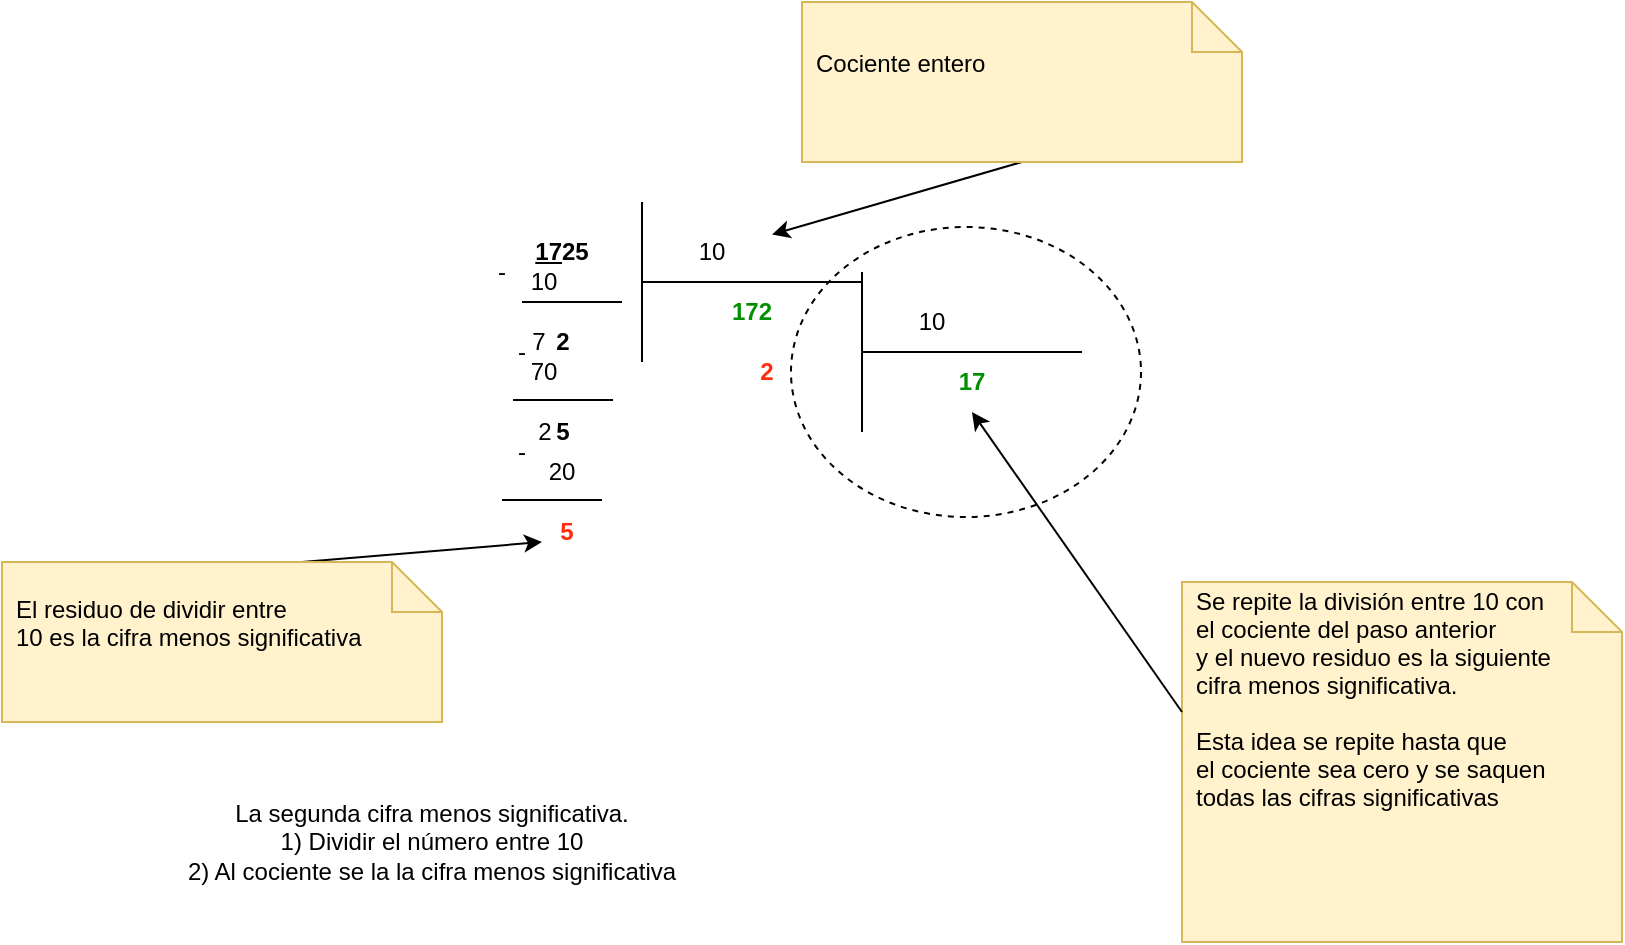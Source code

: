 <mxfile version="24.7.17">
  <diagram name="Page-1" id="oOQyECgegCbjC6rX9ri6">
    <mxGraphModel dx="737" dy="365" grid="1" gridSize="10" guides="1" tooltips="1" connect="1" arrows="1" fold="1" page="1" pageScale="1" pageWidth="850" pageHeight="1100" math="0" shadow="0">
      <root>
        <mxCell id="0" />
        <mxCell id="1" parent="0" />
        <mxCell id="Xo_48Wn3REnxUdT8pBd--1" value="" style="endArrow=none;html=1;rounded=0;" parent="1" edge="1">
          <mxGeometry width="50" height="50" relative="1" as="geometry">
            <mxPoint x="390" y="200" as="sourcePoint" />
            <mxPoint x="390" y="120" as="targetPoint" />
          </mxGeometry>
        </mxCell>
        <mxCell id="Xo_48Wn3REnxUdT8pBd--2" value="" style="endArrow=none;html=1;rounded=0;" parent="1" source="Xo_48Wn3REnxUdT8pBd--5" edge="1">
          <mxGeometry width="50" height="50" relative="1" as="geometry">
            <mxPoint x="390" y="160" as="sourcePoint" />
            <mxPoint x="500" y="160" as="targetPoint" />
          </mxGeometry>
        </mxCell>
        <mxCell id="Xo_48Wn3REnxUdT8pBd--3" value="&lt;b&gt;&lt;u&gt;17&lt;/u&gt;25&lt;/b&gt;" style="text;html=1;align=center;verticalAlign=middle;whiteSpace=wrap;rounded=0;" parent="1" vertex="1">
          <mxGeometry x="320" y="130" width="60" height="30" as="geometry" />
        </mxCell>
        <mxCell id="Xo_48Wn3REnxUdT8pBd--4" value="10" style="text;html=1;align=center;verticalAlign=middle;whiteSpace=wrap;rounded=0;" parent="1" vertex="1">
          <mxGeometry x="395" y="130" width="60" height="30" as="geometry" />
        </mxCell>
        <mxCell id="Xo_48Wn3REnxUdT8pBd--6" value="" style="endArrow=none;html=1;rounded=0;" parent="1" target="Xo_48Wn3REnxUdT8pBd--5" edge="1">
          <mxGeometry width="50" height="50" relative="1" as="geometry">
            <mxPoint x="390" y="160" as="sourcePoint" />
            <mxPoint x="500" y="160" as="targetPoint" />
          </mxGeometry>
        </mxCell>
        <mxCell id="Xo_48Wn3REnxUdT8pBd--5" value="&lt;font color=&quot;#008f00&quot;&gt;&lt;b&gt;172&lt;/b&gt;&lt;/font&gt;" style="text;html=1;align=center;verticalAlign=middle;whiteSpace=wrap;rounded=0;" parent="1" vertex="1">
          <mxGeometry x="390" y="160" width="110" height="30" as="geometry" />
        </mxCell>
        <mxCell id="Xo_48Wn3REnxUdT8pBd--7" value="" style="endArrow=none;html=1;rounded=0;exitX=0;exitY=0;exitDx=0;exitDy=0;entryX=1;entryY=0;entryDx=0;entryDy=0;" parent="1" source="Xo_48Wn3REnxUdT8pBd--5" target="Xo_48Wn3REnxUdT8pBd--5" edge="1">
          <mxGeometry width="50" height="50" relative="1" as="geometry">
            <mxPoint x="530" y="240" as="sourcePoint" />
            <mxPoint x="580" y="190" as="targetPoint" />
          </mxGeometry>
        </mxCell>
        <mxCell id="Xo_48Wn3REnxUdT8pBd--8" value="10" style="text;html=1;align=center;verticalAlign=middle;whiteSpace=wrap;rounded=0;" parent="1" vertex="1">
          <mxGeometry x="311" y="145" width="60" height="30" as="geometry" />
        </mxCell>
        <mxCell id="Xo_48Wn3REnxUdT8pBd--9" value="" style="endArrow=none;html=1;rounded=0;" parent="1" edge="1">
          <mxGeometry width="50" height="50" relative="1" as="geometry">
            <mxPoint x="330" y="170" as="sourcePoint" />
            <mxPoint x="380" y="170" as="targetPoint" />
          </mxGeometry>
        </mxCell>
        <mxCell id="Xo_48Wn3REnxUdT8pBd--10" value="-" style="text;html=1;align=center;verticalAlign=middle;whiteSpace=wrap;rounded=0;" parent="1" vertex="1">
          <mxGeometry x="300" y="140" width="40" height="30" as="geometry" />
        </mxCell>
        <mxCell id="Xo_48Wn3REnxUdT8pBd--14" value="7" style="text;html=1;align=center;verticalAlign=middle;whiteSpace=wrap;rounded=0;" parent="1" vertex="1">
          <mxGeometry x="325.5" y="175" width="24.5" height="30" as="geometry" />
        </mxCell>
        <mxCell id="Xo_48Wn3REnxUdT8pBd--17" value="&lt;b&gt;2&lt;/b&gt;" style="text;html=1;align=center;verticalAlign=middle;whiteSpace=wrap;rounded=0;" parent="1" vertex="1">
          <mxGeometry x="337.75" y="175" width="24.5" height="30" as="geometry" />
        </mxCell>
        <mxCell id="Xo_48Wn3REnxUdT8pBd--18" value="70" style="text;html=1;align=center;verticalAlign=middle;whiteSpace=wrap;rounded=0;" parent="1" vertex="1">
          <mxGeometry x="311" y="190" width="60" height="30" as="geometry" />
        </mxCell>
        <mxCell id="Xo_48Wn3REnxUdT8pBd--19" value="" style="endArrow=none;html=1;rounded=0;" parent="1" edge="1">
          <mxGeometry width="50" height="50" relative="1" as="geometry">
            <mxPoint x="325.5" y="219" as="sourcePoint" />
            <mxPoint x="375.5" y="219" as="targetPoint" />
          </mxGeometry>
        </mxCell>
        <mxCell id="Xo_48Wn3REnxUdT8pBd--20" value="2" style="text;html=1;align=center;verticalAlign=middle;whiteSpace=wrap;rounded=0;" parent="1" vertex="1">
          <mxGeometry x="328.75" y="220" width="24.5" height="30" as="geometry" />
        </mxCell>
        <mxCell id="Xo_48Wn3REnxUdT8pBd--22" value="&lt;b&gt;5&lt;/b&gt;" style="text;html=1;align=center;verticalAlign=middle;whiteSpace=wrap;rounded=0;" parent="1" vertex="1">
          <mxGeometry x="337.75" y="220" width="24.5" height="30" as="geometry" />
        </mxCell>
        <mxCell id="Xo_48Wn3REnxUdT8pBd--23" value="20" style="text;html=1;align=center;verticalAlign=middle;whiteSpace=wrap;rounded=0;" parent="1" vertex="1">
          <mxGeometry x="320" y="240" width="60" height="30" as="geometry" />
        </mxCell>
        <mxCell id="Xo_48Wn3REnxUdT8pBd--24" value="" style="endArrow=none;html=1;rounded=0;" parent="1" edge="1">
          <mxGeometry width="50" height="50" relative="1" as="geometry">
            <mxPoint x="320" y="269" as="sourcePoint" />
            <mxPoint x="370" y="269" as="targetPoint" />
          </mxGeometry>
        </mxCell>
        <mxCell id="Xo_48Wn3REnxUdT8pBd--25" value="&lt;b&gt;&lt;font color=&quot;#ff2d0d&quot;&gt;5&lt;/font&gt;&lt;/b&gt;" style="text;html=1;align=center;verticalAlign=middle;whiteSpace=wrap;rounded=0;" parent="1" vertex="1">
          <mxGeometry x="340" y="270" width="24.5" height="30" as="geometry" />
        </mxCell>
        <mxCell id="Xo_48Wn3REnxUdT8pBd--26" value="-" style="text;html=1;align=center;verticalAlign=middle;whiteSpace=wrap;rounded=0;" parent="1" vertex="1">
          <mxGeometry x="310" y="180" width="40" height="30" as="geometry" />
        </mxCell>
        <mxCell id="Xo_48Wn3REnxUdT8pBd--27" value="-" style="text;html=1;align=center;verticalAlign=middle;whiteSpace=wrap;rounded=0;" parent="1" vertex="1">
          <mxGeometry x="310" y="230" width="40" height="30" as="geometry" />
        </mxCell>
        <mxCell id="Xo_48Wn3REnxUdT8pBd--28" value="" style="endArrow=classic;html=1;rounded=0;" parent="1" edge="1">
          <mxGeometry width="50" height="50" relative="1" as="geometry">
            <mxPoint x="220" y="300" as="sourcePoint" />
            <mxPoint x="340" y="290" as="targetPoint" />
          </mxGeometry>
        </mxCell>
        <mxCell id="Xo_48Wn3REnxUdT8pBd--29" value="" style="shape=note2;boundedLbl=1;whiteSpace=wrap;html=1;size=25;verticalAlign=top;align=center;fillColor=#fff2cc;strokeColor=#d6b656;" parent="1" vertex="1">
          <mxGeometry x="70" y="300" width="220" height="80" as="geometry" />
        </mxCell>
        <mxCell id="Xo_48Wn3REnxUdT8pBd--30" value="El residuo de dividir entre &#xa;10 es la cifra menos significativa " style="resizeWidth=1;part=1;strokeColor=none;fillColor=none;align=left;spacingLeft=5;" parent="Xo_48Wn3REnxUdT8pBd--29" vertex="1">
          <mxGeometry width="180" height="60" relative="1" as="geometry" />
        </mxCell>
        <mxCell id="Xo_48Wn3REnxUdT8pBd--31" value="La segunda cifra menos significativa.&lt;div&gt;1) Dividir el número entre 10&lt;/div&gt;&lt;div&gt;2) Al cociente se la la cifra menos significativa&lt;/div&gt;" style="text;html=1;align=center;verticalAlign=middle;whiteSpace=wrap;rounded=0;" parent="1" vertex="1">
          <mxGeometry x="130" y="390" width="310" height="100" as="geometry" />
        </mxCell>
        <mxCell id="Xo_48Wn3REnxUdT8pBd--32" value="" style="endArrow=classic;html=1;rounded=0;exitX=0.5;exitY=1;exitDx=0;exitDy=0;exitPerimeter=0;" parent="1" source="Xo_48Wn3REnxUdT8pBd--33" target="Xo_48Wn3REnxUdT8pBd--4" edge="1">
          <mxGeometry width="50" height="50" relative="1" as="geometry">
            <mxPoint x="500" y="250" as="sourcePoint" />
            <mxPoint x="520" y="240" as="targetPoint" />
          </mxGeometry>
        </mxCell>
        <mxCell id="Xo_48Wn3REnxUdT8pBd--33" value="" style="shape=note2;boundedLbl=1;whiteSpace=wrap;html=1;size=25;verticalAlign=top;align=center;fillColor=#fff2cc;strokeColor=#d6b656;" parent="1" vertex="1">
          <mxGeometry x="470" y="20" width="220" height="80" as="geometry" />
        </mxCell>
        <mxCell id="Xo_48Wn3REnxUdT8pBd--34" value="Cociente entero" style="resizeWidth=1;part=1;strokeColor=none;fillColor=none;align=left;spacingLeft=5;" parent="Xo_48Wn3REnxUdT8pBd--33" vertex="1">
          <mxGeometry width="180" height="60" relative="1" as="geometry" />
        </mxCell>
        <mxCell id="hj_b9ohx-AZNkR4eY5d1-1" value="" style="endArrow=none;html=1;rounded=0;" edge="1" parent="1">
          <mxGeometry width="50" height="50" relative="1" as="geometry">
            <mxPoint x="500" y="235" as="sourcePoint" />
            <mxPoint x="500" y="155" as="targetPoint" />
          </mxGeometry>
        </mxCell>
        <mxCell id="hj_b9ohx-AZNkR4eY5d1-2" value="" style="endArrow=none;html=1;rounded=0;" edge="1" parent="1" source="hj_b9ohx-AZNkR4eY5d1-5">
          <mxGeometry width="50" height="50" relative="1" as="geometry">
            <mxPoint x="500" y="195" as="sourcePoint" />
            <mxPoint x="610" y="195" as="targetPoint" />
          </mxGeometry>
        </mxCell>
        <mxCell id="hj_b9ohx-AZNkR4eY5d1-3" value="10" style="text;html=1;align=center;verticalAlign=middle;whiteSpace=wrap;rounded=0;" vertex="1" parent="1">
          <mxGeometry x="505" y="165" width="60" height="30" as="geometry" />
        </mxCell>
        <mxCell id="hj_b9ohx-AZNkR4eY5d1-4" value="" style="endArrow=none;html=1;rounded=0;" edge="1" parent="1" target="hj_b9ohx-AZNkR4eY5d1-5">
          <mxGeometry width="50" height="50" relative="1" as="geometry">
            <mxPoint x="500" y="195" as="sourcePoint" />
            <mxPoint x="610" y="195" as="targetPoint" />
          </mxGeometry>
        </mxCell>
        <mxCell id="hj_b9ohx-AZNkR4eY5d1-5" value="&lt;font color=&quot;#008f00&quot;&gt;&lt;b&gt;17&lt;/b&gt;&lt;/font&gt;" style="text;html=1;align=center;verticalAlign=middle;whiteSpace=wrap;rounded=0;" vertex="1" parent="1">
          <mxGeometry x="500" y="195" width="110" height="30" as="geometry" />
        </mxCell>
        <mxCell id="hj_b9ohx-AZNkR4eY5d1-6" value="" style="endArrow=none;html=1;rounded=0;exitX=0;exitY=0;exitDx=0;exitDy=0;entryX=1;entryY=0;entryDx=0;entryDy=0;" edge="1" parent="1" source="hj_b9ohx-AZNkR4eY5d1-5" target="hj_b9ohx-AZNkR4eY5d1-5">
          <mxGeometry width="50" height="50" relative="1" as="geometry">
            <mxPoint x="640" y="275" as="sourcePoint" />
            <mxPoint x="690" y="225" as="targetPoint" />
          </mxGeometry>
        </mxCell>
        <mxCell id="hj_b9ohx-AZNkR4eY5d1-7" value="&lt;b&gt;&lt;font color=&quot;#ff2d0d&quot;&gt;2&lt;/font&gt;&lt;/b&gt;" style="text;html=1;align=center;verticalAlign=middle;whiteSpace=wrap;rounded=0;" vertex="1" parent="1">
          <mxGeometry x="440" y="190" width="24.5" height="30" as="geometry" />
        </mxCell>
        <mxCell id="hj_b9ohx-AZNkR4eY5d1-8" value="" style="ellipse;whiteSpace=wrap;html=1;fillColor=none;dashed=1;" vertex="1" parent="1">
          <mxGeometry x="464.5" y="132.5" width="175" height="145" as="geometry" />
        </mxCell>
        <mxCell id="hj_b9ohx-AZNkR4eY5d1-9" value="" style="shape=note2;boundedLbl=1;whiteSpace=wrap;html=1;size=25;verticalAlign=top;align=center;fillColor=#fff2cc;strokeColor=#d6b656;" vertex="1" parent="1">
          <mxGeometry x="660" y="310" width="220" height="180" as="geometry" />
        </mxCell>
        <mxCell id="hj_b9ohx-AZNkR4eY5d1-10" value="Se repite la división entre 10 con &#xa;el cociente del paso anterior&#xa;y el nuevo residuo es la siguiente &#xa;cifra menos significativa.&#xa;&#xa;Esta idea se repite hasta que &#xa;el cociente sea cero y se saquen&#xa;todas las cifras significativas&#xa;" style="resizeWidth=1;part=1;strokeColor=none;fillColor=none;align=left;spacingLeft=5;" vertex="1" parent="hj_b9ohx-AZNkR4eY5d1-9">
          <mxGeometry width="180" height="130" relative="1" as="geometry" />
        </mxCell>
        <mxCell id="hj_b9ohx-AZNkR4eY5d1-11" value="" style="endArrow=classic;html=1;rounded=0;exitX=0;exitY=0.5;exitDx=0;exitDy=0;entryX=0.5;entryY=1;entryDx=0;entryDy=0;" edge="1" parent="1" source="hj_b9ohx-AZNkR4eY5d1-10" target="hj_b9ohx-AZNkR4eY5d1-5">
          <mxGeometry width="50" height="50" relative="1" as="geometry">
            <mxPoint x="685" y="343.71" as="sourcePoint" />
            <mxPoint x="700" y="200" as="targetPoint" />
          </mxGeometry>
        </mxCell>
      </root>
    </mxGraphModel>
  </diagram>
</mxfile>
